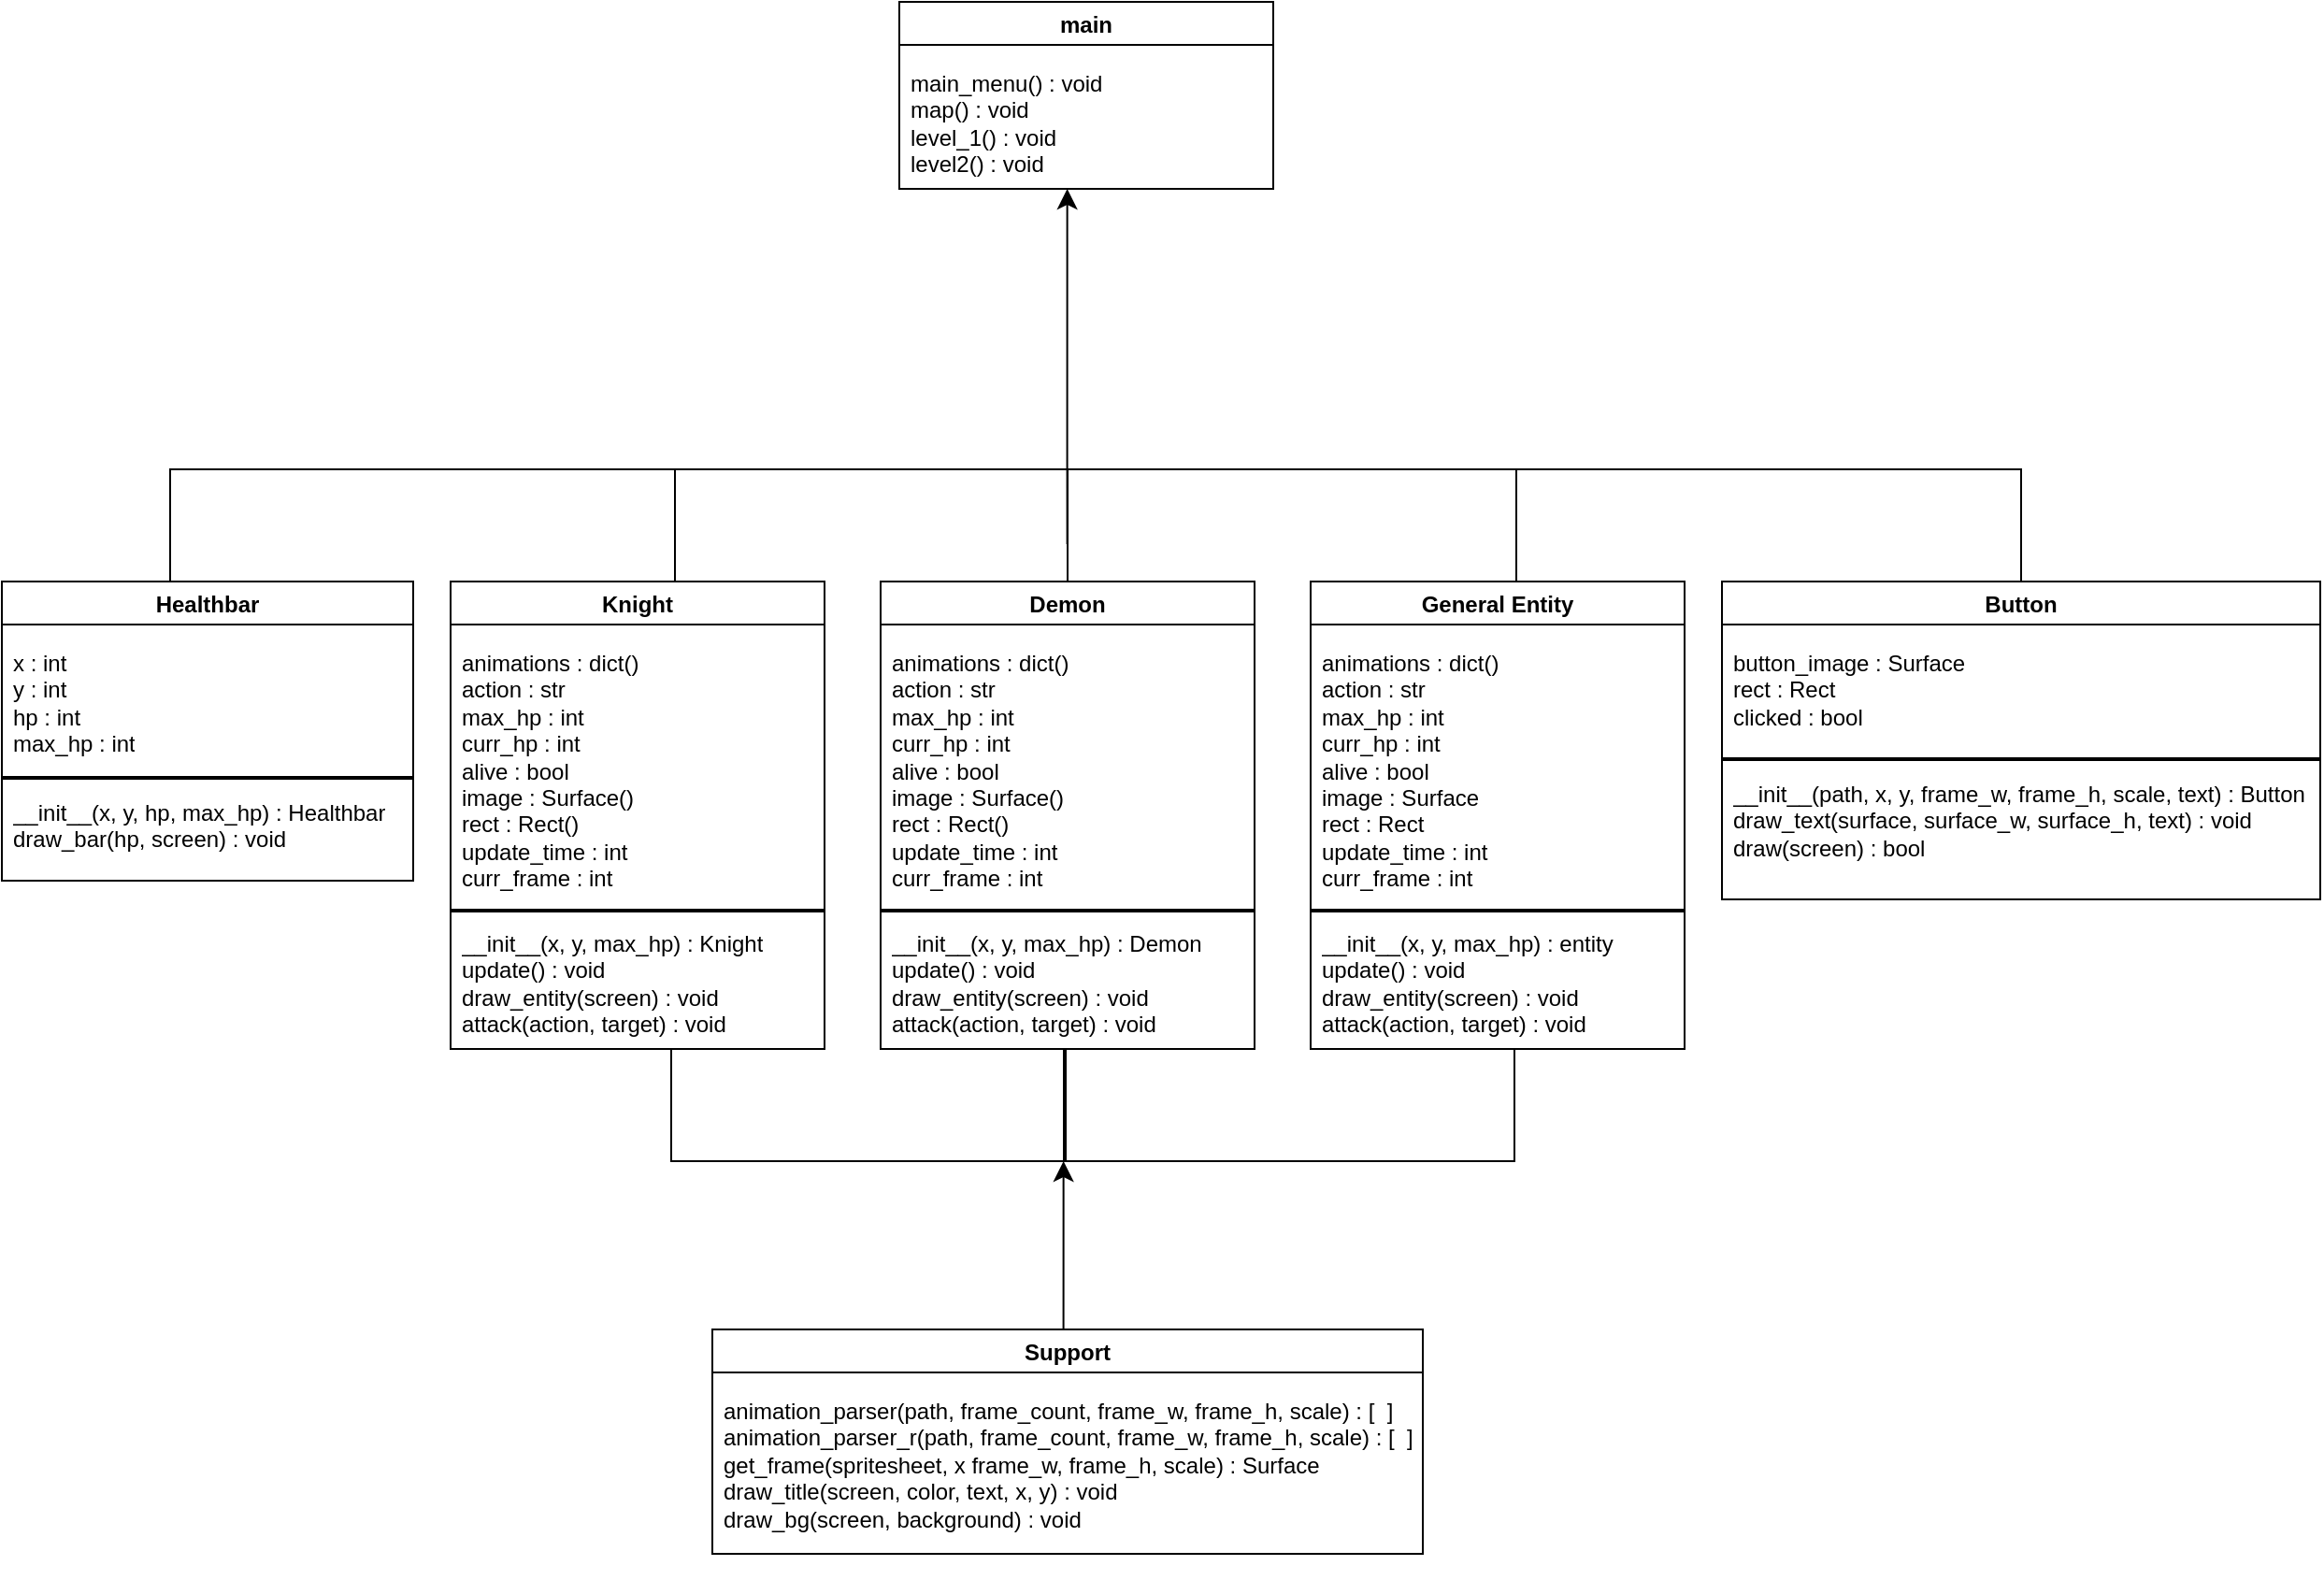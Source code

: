<mxfile>
    <diagram id="LgxXwaDNy7TkyIbg4Yiy" name="Page-1">
        <mxGraphModel dx="1386" dy="825" grid="1" gridSize="10" guides="1" tooltips="1" connect="1" arrows="1" fold="1" page="1" pageScale="1" pageWidth="1920" pageHeight="1200" math="0" shadow="0">
            <root>
                <mxCell id="0"/>
                <mxCell id="1" parent="0"/>
                <mxCell id="9" value="main" style="swimlane;" parent="1" vertex="1">
                    <mxGeometry x="910" y="60" width="200" height="100" as="geometry"/>
                </mxCell>
                <mxCell id="54" value="main_menu() : void&lt;br&gt;map() : void&lt;br&gt;level_1() : void&amp;nbsp;&lt;br&gt;level2() : void" style="text;strokeColor=none;fillColor=none;align=left;verticalAlign=top;spacingLeft=4;spacingRight=4;overflow=hidden;rotatable=0;points=[[0,0.5],[1,0.5]];portConstraint=eastwest;whiteSpace=wrap;html=1;" parent="9" vertex="1">
                    <mxGeometry y="30" width="200" height="70" as="geometry"/>
                </mxCell>
                <mxCell id="13" value="Knight" style="swimlane;" parent="1" vertex="1">
                    <mxGeometry x="670" y="370" width="200" height="250" as="geometry"/>
                </mxCell>
                <mxCell id="18" value="animations : dict()&lt;br&gt;action : str&lt;br&gt;max_hp : int&lt;br&gt;curr_hp : int&lt;br&gt;alive : bool&lt;br&gt;image : Surface()&lt;br&gt;rect : Rect()&lt;br&gt;update_time : int&lt;br&gt;curr_frame : int" style="text;strokeColor=none;fillColor=none;align=left;verticalAlign=top;spacingLeft=4;spacingRight=4;overflow=hidden;rotatable=0;points=[[0,0.5],[1,0.5]];portConstraint=eastwest;whiteSpace=wrap;html=1;" parent="13" vertex="1">
                    <mxGeometry y="30" width="200" height="140" as="geometry"/>
                </mxCell>
                <mxCell id="14" value="__init__(x, y, max_hp) : Knight&lt;br&gt;update() : void&lt;br&gt;draw_entity(screen) : void&lt;br&gt;attack(action, target) : void" style="text;strokeColor=none;fillColor=none;align=left;verticalAlign=top;spacingLeft=4;spacingRight=4;overflow=hidden;rotatable=0;points=[[0,0.5],[1,0.5]];portConstraint=eastwest;whiteSpace=wrap;html=1;" parent="13" vertex="1">
                    <mxGeometry y="180" width="200" height="70" as="geometry"/>
                </mxCell>
                <mxCell id="19" value="" style="line;strokeWidth=2;html=1;" parent="13" vertex="1">
                    <mxGeometry y="171" width="200" height="10" as="geometry"/>
                </mxCell>
                <mxCell id="31" value="Demon" style="swimlane;" parent="1" vertex="1">
                    <mxGeometry x="900" y="370" width="200" height="250" as="geometry"/>
                </mxCell>
                <mxCell id="32" value="animations : dict()&lt;br&gt;action : str&lt;br&gt;max_hp : int&lt;br&gt;curr_hp : int&lt;br&gt;alive : bool&lt;br&gt;image : Surface()&lt;br&gt;rect : Rect()&lt;br&gt;update_time : int&lt;br&gt;curr_frame : int" style="text;strokeColor=none;fillColor=none;align=left;verticalAlign=top;spacingLeft=4;spacingRight=4;overflow=hidden;rotatable=0;points=[[0,0.5],[1,0.5]];portConstraint=eastwest;whiteSpace=wrap;html=1;" parent="31" vertex="1">
                    <mxGeometry y="30" width="200" height="140" as="geometry"/>
                </mxCell>
                <mxCell id="33" value="__init__(x, y, max_hp) : Demon&lt;br&gt;update() : void&lt;br&gt;draw_entity(screen) : void&lt;br&gt;attack(action, target) : void" style="text;strokeColor=none;fillColor=none;align=left;verticalAlign=top;spacingLeft=4;spacingRight=4;overflow=hidden;rotatable=0;points=[[0,0.5],[1,0.5]];portConstraint=eastwest;whiteSpace=wrap;html=1;" parent="31" vertex="1">
                    <mxGeometry y="180" width="200" height="70" as="geometry"/>
                </mxCell>
                <mxCell id="34" value="" style="line;strokeWidth=2;html=1;" parent="31" vertex="1">
                    <mxGeometry y="171" width="200" height="10" as="geometry"/>
                </mxCell>
                <mxCell id="35" value="General Entity" style="swimlane;" parent="1" vertex="1">
                    <mxGeometry x="1130" y="370" width="200" height="250" as="geometry"/>
                </mxCell>
                <mxCell id="36" value="animations : dict()&lt;br&gt;action : str&lt;br&gt;max_hp : int&lt;br&gt;curr_hp : int&lt;br&gt;alive : bool&lt;br&gt;image : Surface&lt;br&gt;rect : Rect&lt;br&gt;update_time : int&lt;br&gt;curr_frame : int" style="text;strokeColor=none;fillColor=none;align=left;verticalAlign=top;spacingLeft=4;spacingRight=4;overflow=hidden;rotatable=0;points=[[0,0.5],[1,0.5]];portConstraint=eastwest;whiteSpace=wrap;html=1;" parent="35" vertex="1">
                    <mxGeometry y="30" width="200" height="140" as="geometry"/>
                </mxCell>
                <mxCell id="37" value="__init__(x, y, max_hp) : entity&lt;br&gt;update() : void&lt;br&gt;draw_entity(screen) : void&lt;br&gt;attack(action, target) : void" style="text;strokeColor=none;fillColor=none;align=left;verticalAlign=top;spacingLeft=4;spacingRight=4;overflow=hidden;rotatable=0;points=[[0,0.5],[1,0.5]];portConstraint=eastwest;whiteSpace=wrap;html=1;" parent="35" vertex="1">
                    <mxGeometry y="180" width="200" height="70" as="geometry"/>
                </mxCell>
                <mxCell id="38" value="" style="line;strokeWidth=2;html=1;" parent="35" vertex="1">
                    <mxGeometry y="171" width="200" height="10" as="geometry"/>
                </mxCell>
                <mxCell id="39" value="Support" style="swimlane;" parent="1" vertex="1">
                    <mxGeometry x="810" y="770" width="380" height="120" as="geometry"/>
                </mxCell>
                <mxCell id="40" value="animation_parser(path, frame_count, frame_w, frame_h, scale) : [&amp;nbsp; ]&amp;nbsp;&lt;br&gt;animation_parser_r(path, frame_count, frame_w, frame_h, scale) : [&amp;nbsp; ]&lt;br&gt;get_frame(spritesheet, x frame_w, frame_h, scale) : Surface&lt;br&gt;draw_title(screen, color, text, x, y) : void&lt;br&gt;draw_bg(screen, background) : void" style="text;strokeColor=none;fillColor=none;align=left;verticalAlign=top;spacingLeft=4;spacingRight=4;overflow=hidden;rotatable=0;points=[[0,0.5],[1,0.5]];portConstraint=eastwest;whiteSpace=wrap;html=1;" parent="39" vertex="1">
                    <mxGeometry y="30" width="390" height="100" as="geometry"/>
                </mxCell>
                <mxCell id="43" value="Button" style="swimlane;" parent="1" vertex="1">
                    <mxGeometry x="1350" y="370" width="320" height="170" as="geometry"/>
                </mxCell>
                <mxCell id="44" value="button_image : Surface&amp;nbsp;&lt;br&gt;rect : Rect&lt;br&gt;clicked : bool" style="text;strokeColor=none;fillColor=none;align=left;verticalAlign=top;spacingLeft=4;spacingRight=4;overflow=hidden;rotatable=0;points=[[0,0.5],[1,0.5]];portConstraint=eastwest;whiteSpace=wrap;html=1;" parent="43" vertex="1">
                    <mxGeometry y="30" width="200" height="60" as="geometry"/>
                </mxCell>
                <mxCell id="45" value="__init__(path, x, y, frame_w, frame_h, scale, text) : Button&lt;br&gt;draw_text(surface, surface_w, surface_h, text) : void&lt;br&gt;draw(screen) : bool" style="text;strokeColor=none;fillColor=none;align=left;verticalAlign=top;spacingLeft=4;spacingRight=4;overflow=hidden;rotatable=0;points=[[0,0.5],[1,0.5]];portConstraint=eastwest;whiteSpace=wrap;html=1;" parent="43" vertex="1">
                    <mxGeometry y="100" width="320" height="50" as="geometry"/>
                </mxCell>
                <mxCell id="52" value="" style="line;strokeWidth=2;html=1;" parent="43" vertex="1">
                    <mxGeometry y="90" width="320" height="10" as="geometry"/>
                </mxCell>
                <mxCell id="48" value="Healthbar" style="swimlane;" parent="1" vertex="1">
                    <mxGeometry x="430" y="370" width="220" height="160" as="geometry"/>
                </mxCell>
                <mxCell id="49" value="x : int&lt;br&gt;y : int&lt;br&gt;hp : int&lt;br&gt;max_hp : int" style="text;strokeColor=none;fillColor=none;align=left;verticalAlign=top;spacingLeft=4;spacingRight=4;overflow=hidden;rotatable=0;points=[[0,0.5],[1,0.5]];portConstraint=eastwest;whiteSpace=wrap;html=1;" parent="48" vertex="1">
                    <mxGeometry y="30" width="210" height="70" as="geometry"/>
                </mxCell>
                <mxCell id="51" value="" style="line;strokeWidth=2;html=1;" parent="48" vertex="1">
                    <mxGeometry y="100" width="220" height="10" as="geometry"/>
                </mxCell>
                <mxCell id="50" value="__init__(x, y, hp, max_hp) : Healthbar&lt;br&gt;draw_bar(hp, screen) : void" style="text;strokeColor=none;fillColor=none;align=left;verticalAlign=top;spacingLeft=4;spacingRight=4;overflow=hidden;rotatable=0;points=[[0,0.5],[1,0.5]];portConstraint=eastwest;whiteSpace=wrap;html=1;" parent="48" vertex="1">
                    <mxGeometry y="110" width="220" height="40" as="geometry"/>
                </mxCell>
                <mxCell id="55" value="" style="shape=partialRectangle;whiteSpace=wrap;html=1;bottom=1;right=1;left=1;top=0;fillColor=none;routingCenterX=-0.5;rotation=-180;" parent="1" vertex="1">
                    <mxGeometry x="520" y="310" width="270" height="60" as="geometry"/>
                </mxCell>
                <mxCell id="56" value="" style="shape=partialRectangle;whiteSpace=wrap;html=1;bottom=1;right=1;left=1;top=0;fillColor=none;routingCenterX=-0.5;rotation=-180;" parent="1" vertex="1">
                    <mxGeometry x="790" y="310" width="210" height="60" as="geometry"/>
                </mxCell>
                <mxCell id="57" value="" style="shape=partialRectangle;whiteSpace=wrap;html=1;bottom=1;right=1;left=1;top=0;fillColor=none;routingCenterX=-0.5;rotation=-180;" parent="1" vertex="1">
                    <mxGeometry x="1000" y="310" width="240" height="60" as="geometry"/>
                </mxCell>
                <mxCell id="58" value="" style="shape=partialRectangle;whiteSpace=wrap;html=1;bottom=1;right=1;left=1;top=0;fillColor=none;routingCenterX=-0.5;rotation=-180;" parent="1" vertex="1">
                    <mxGeometry x="1240" y="310" width="270" height="60" as="geometry"/>
                </mxCell>
                <mxCell id="59" value="" style="edgeStyle=segmentEdgeStyle;endArrow=classic;html=1;curved=0;rounded=0;endSize=8;startSize=8;" parent="1" edge="1">
                    <mxGeometry width="50" height="50" relative="1" as="geometry">
                        <mxPoint x="999.82" y="350" as="sourcePoint"/>
                        <mxPoint x="999.82" y="160" as="targetPoint"/>
                        <Array as="points">
                            <mxPoint x="999.82" y="320"/>
                        </Array>
                    </mxGeometry>
                </mxCell>
                <mxCell id="62" value="" style="shape=partialRectangle;whiteSpace=wrap;html=1;bottom=1;right=1;left=1;top=0;fillColor=none;routingCenterX=-0.5;rotation=0;" parent="1" vertex="1">
                    <mxGeometry x="788" y="620" width="210" height="60" as="geometry"/>
                </mxCell>
                <mxCell id="63" value="" style="shape=partialRectangle;whiteSpace=wrap;html=1;bottom=1;right=1;left=1;top=0;fillColor=none;routingCenterX=-0.5;rotation=0;" parent="1" vertex="1">
                    <mxGeometry x="999" y="620" width="240" height="60" as="geometry"/>
                </mxCell>
                <mxCell id="65" value="" style="edgeStyle=segmentEdgeStyle;endArrow=classic;html=1;curved=0;rounded=0;endSize=8;startSize=8;exitX=0.5;exitY=0;exitDx=0;exitDy=0;" parent="1" source="39" edge="1">
                    <mxGeometry width="50" height="50" relative="1" as="geometry">
                        <mxPoint x="997.82" y="730" as="sourcePoint"/>
                        <mxPoint x="997.82" y="680" as="targetPoint"/>
                    </mxGeometry>
                </mxCell>
            </root>
        </mxGraphModel>
    </diagram>
</mxfile>